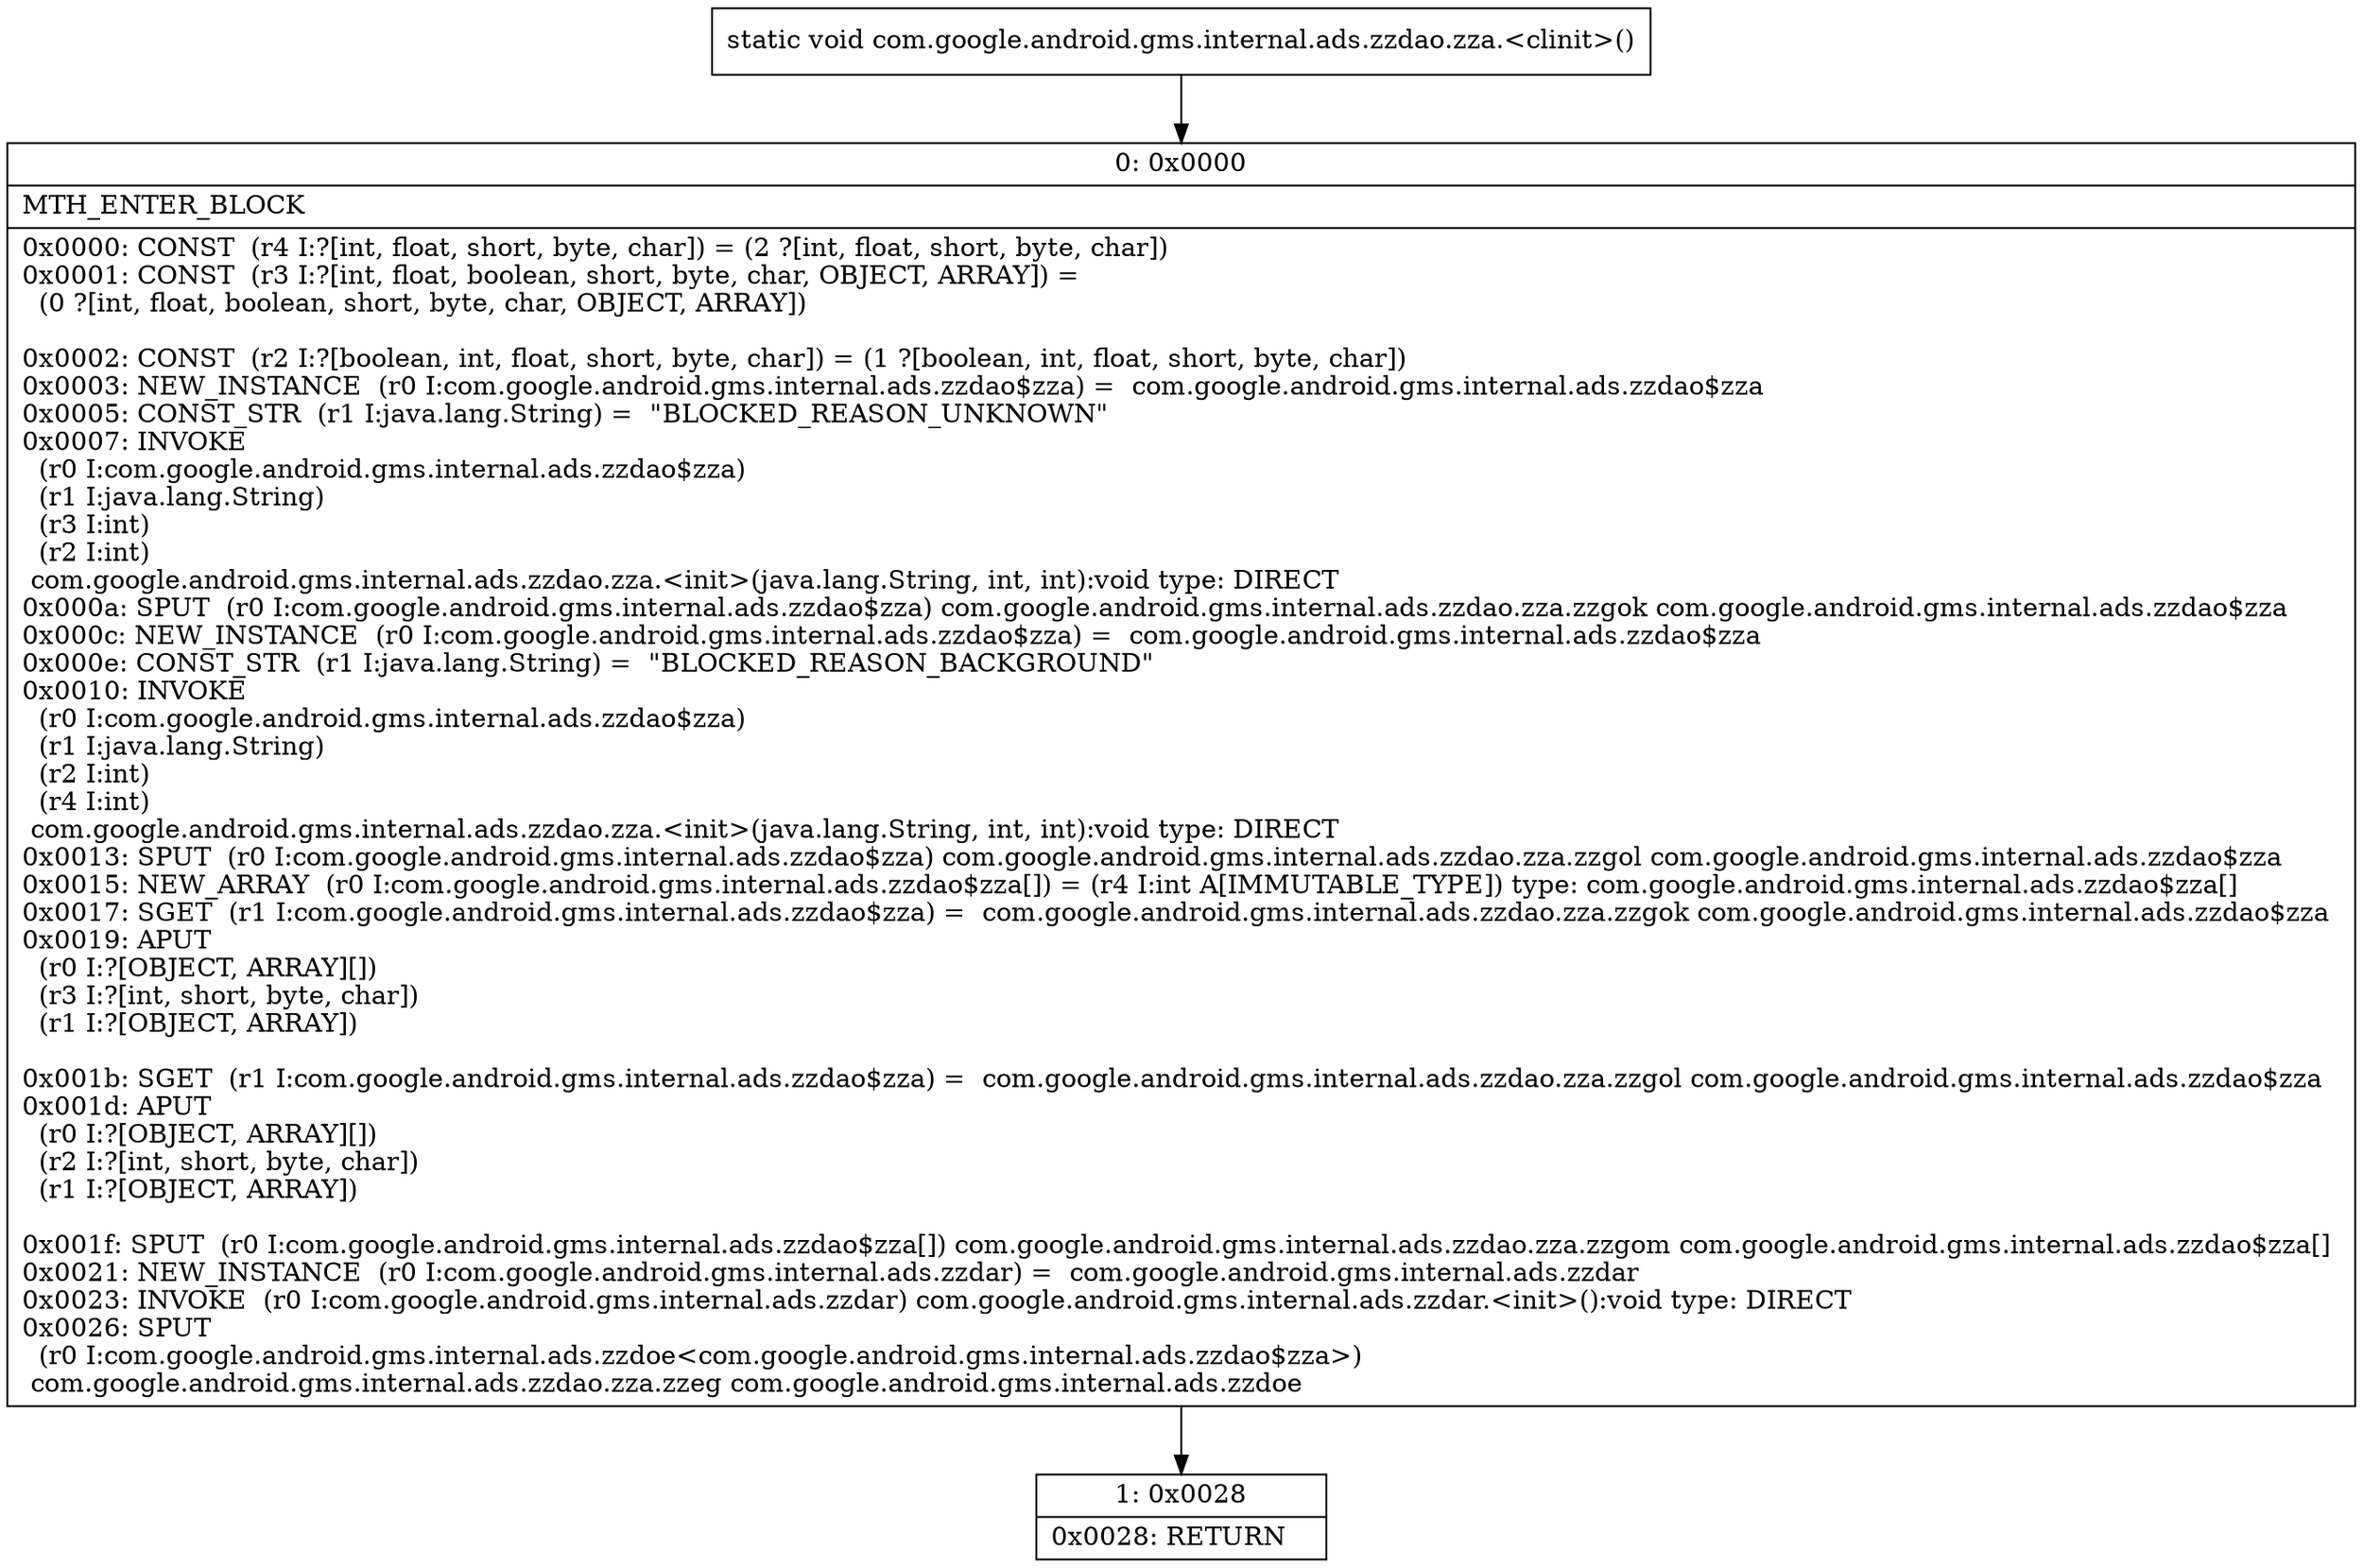 digraph "CFG forcom.google.android.gms.internal.ads.zzdao.zza.\<clinit\>()V" {
Node_0 [shape=record,label="{0\:\ 0x0000|MTH_ENTER_BLOCK\l|0x0000: CONST  (r4 I:?[int, float, short, byte, char]) = (2 ?[int, float, short, byte, char]) \l0x0001: CONST  (r3 I:?[int, float, boolean, short, byte, char, OBJECT, ARRAY]) = \l  (0 ?[int, float, boolean, short, byte, char, OBJECT, ARRAY])\l \l0x0002: CONST  (r2 I:?[boolean, int, float, short, byte, char]) = (1 ?[boolean, int, float, short, byte, char]) \l0x0003: NEW_INSTANCE  (r0 I:com.google.android.gms.internal.ads.zzdao$zza) =  com.google.android.gms.internal.ads.zzdao$zza \l0x0005: CONST_STR  (r1 I:java.lang.String) =  \"BLOCKED_REASON_UNKNOWN\" \l0x0007: INVOKE  \l  (r0 I:com.google.android.gms.internal.ads.zzdao$zza)\l  (r1 I:java.lang.String)\l  (r3 I:int)\l  (r2 I:int)\l com.google.android.gms.internal.ads.zzdao.zza.\<init\>(java.lang.String, int, int):void type: DIRECT \l0x000a: SPUT  (r0 I:com.google.android.gms.internal.ads.zzdao$zza) com.google.android.gms.internal.ads.zzdao.zza.zzgok com.google.android.gms.internal.ads.zzdao$zza \l0x000c: NEW_INSTANCE  (r0 I:com.google.android.gms.internal.ads.zzdao$zza) =  com.google.android.gms.internal.ads.zzdao$zza \l0x000e: CONST_STR  (r1 I:java.lang.String) =  \"BLOCKED_REASON_BACKGROUND\" \l0x0010: INVOKE  \l  (r0 I:com.google.android.gms.internal.ads.zzdao$zza)\l  (r1 I:java.lang.String)\l  (r2 I:int)\l  (r4 I:int)\l com.google.android.gms.internal.ads.zzdao.zza.\<init\>(java.lang.String, int, int):void type: DIRECT \l0x0013: SPUT  (r0 I:com.google.android.gms.internal.ads.zzdao$zza) com.google.android.gms.internal.ads.zzdao.zza.zzgol com.google.android.gms.internal.ads.zzdao$zza \l0x0015: NEW_ARRAY  (r0 I:com.google.android.gms.internal.ads.zzdao$zza[]) = (r4 I:int A[IMMUTABLE_TYPE]) type: com.google.android.gms.internal.ads.zzdao$zza[] \l0x0017: SGET  (r1 I:com.google.android.gms.internal.ads.zzdao$zza) =  com.google.android.gms.internal.ads.zzdao.zza.zzgok com.google.android.gms.internal.ads.zzdao$zza \l0x0019: APUT  \l  (r0 I:?[OBJECT, ARRAY][])\l  (r3 I:?[int, short, byte, char])\l  (r1 I:?[OBJECT, ARRAY])\l \l0x001b: SGET  (r1 I:com.google.android.gms.internal.ads.zzdao$zza) =  com.google.android.gms.internal.ads.zzdao.zza.zzgol com.google.android.gms.internal.ads.zzdao$zza \l0x001d: APUT  \l  (r0 I:?[OBJECT, ARRAY][])\l  (r2 I:?[int, short, byte, char])\l  (r1 I:?[OBJECT, ARRAY])\l \l0x001f: SPUT  (r0 I:com.google.android.gms.internal.ads.zzdao$zza[]) com.google.android.gms.internal.ads.zzdao.zza.zzgom com.google.android.gms.internal.ads.zzdao$zza[] \l0x0021: NEW_INSTANCE  (r0 I:com.google.android.gms.internal.ads.zzdar) =  com.google.android.gms.internal.ads.zzdar \l0x0023: INVOKE  (r0 I:com.google.android.gms.internal.ads.zzdar) com.google.android.gms.internal.ads.zzdar.\<init\>():void type: DIRECT \l0x0026: SPUT  \l  (r0 I:com.google.android.gms.internal.ads.zzdoe\<com.google.android.gms.internal.ads.zzdao$zza\>)\l com.google.android.gms.internal.ads.zzdao.zza.zzeg com.google.android.gms.internal.ads.zzdoe \l}"];
Node_1 [shape=record,label="{1\:\ 0x0028|0x0028: RETURN   \l}"];
MethodNode[shape=record,label="{static void com.google.android.gms.internal.ads.zzdao.zza.\<clinit\>() }"];
MethodNode -> Node_0;
Node_0 -> Node_1;
}

